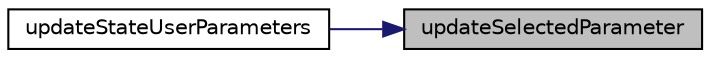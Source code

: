 digraph "updateSelectedParameter"
{
 // LATEX_PDF_SIZE
  edge [fontname="Helvetica",fontsize="10",labelfontname="Helvetica",labelfontsize="10"];
  node [fontname="Helvetica",fontsize="10",shape=record];
  rankdir="RL";
  Node1 [label="updateSelectedParameter",height=0.2,width=0.4,color="black", fillcolor="grey75", style="filled", fontcolor="black",tooltip=" "];
  Node1 -> Node2 [dir="back",color="midnightblue",fontsize="10",style="solid",fontname="Helvetica"];
  Node2 [label="updateStateUserParameters",height=0.2,width=0.4,color="black", fillcolor="white", style="filled",URL="$update_user_parameters_8h.html#a709c59e928db592326c3a8912af4dd10",tooltip=" "];
}
